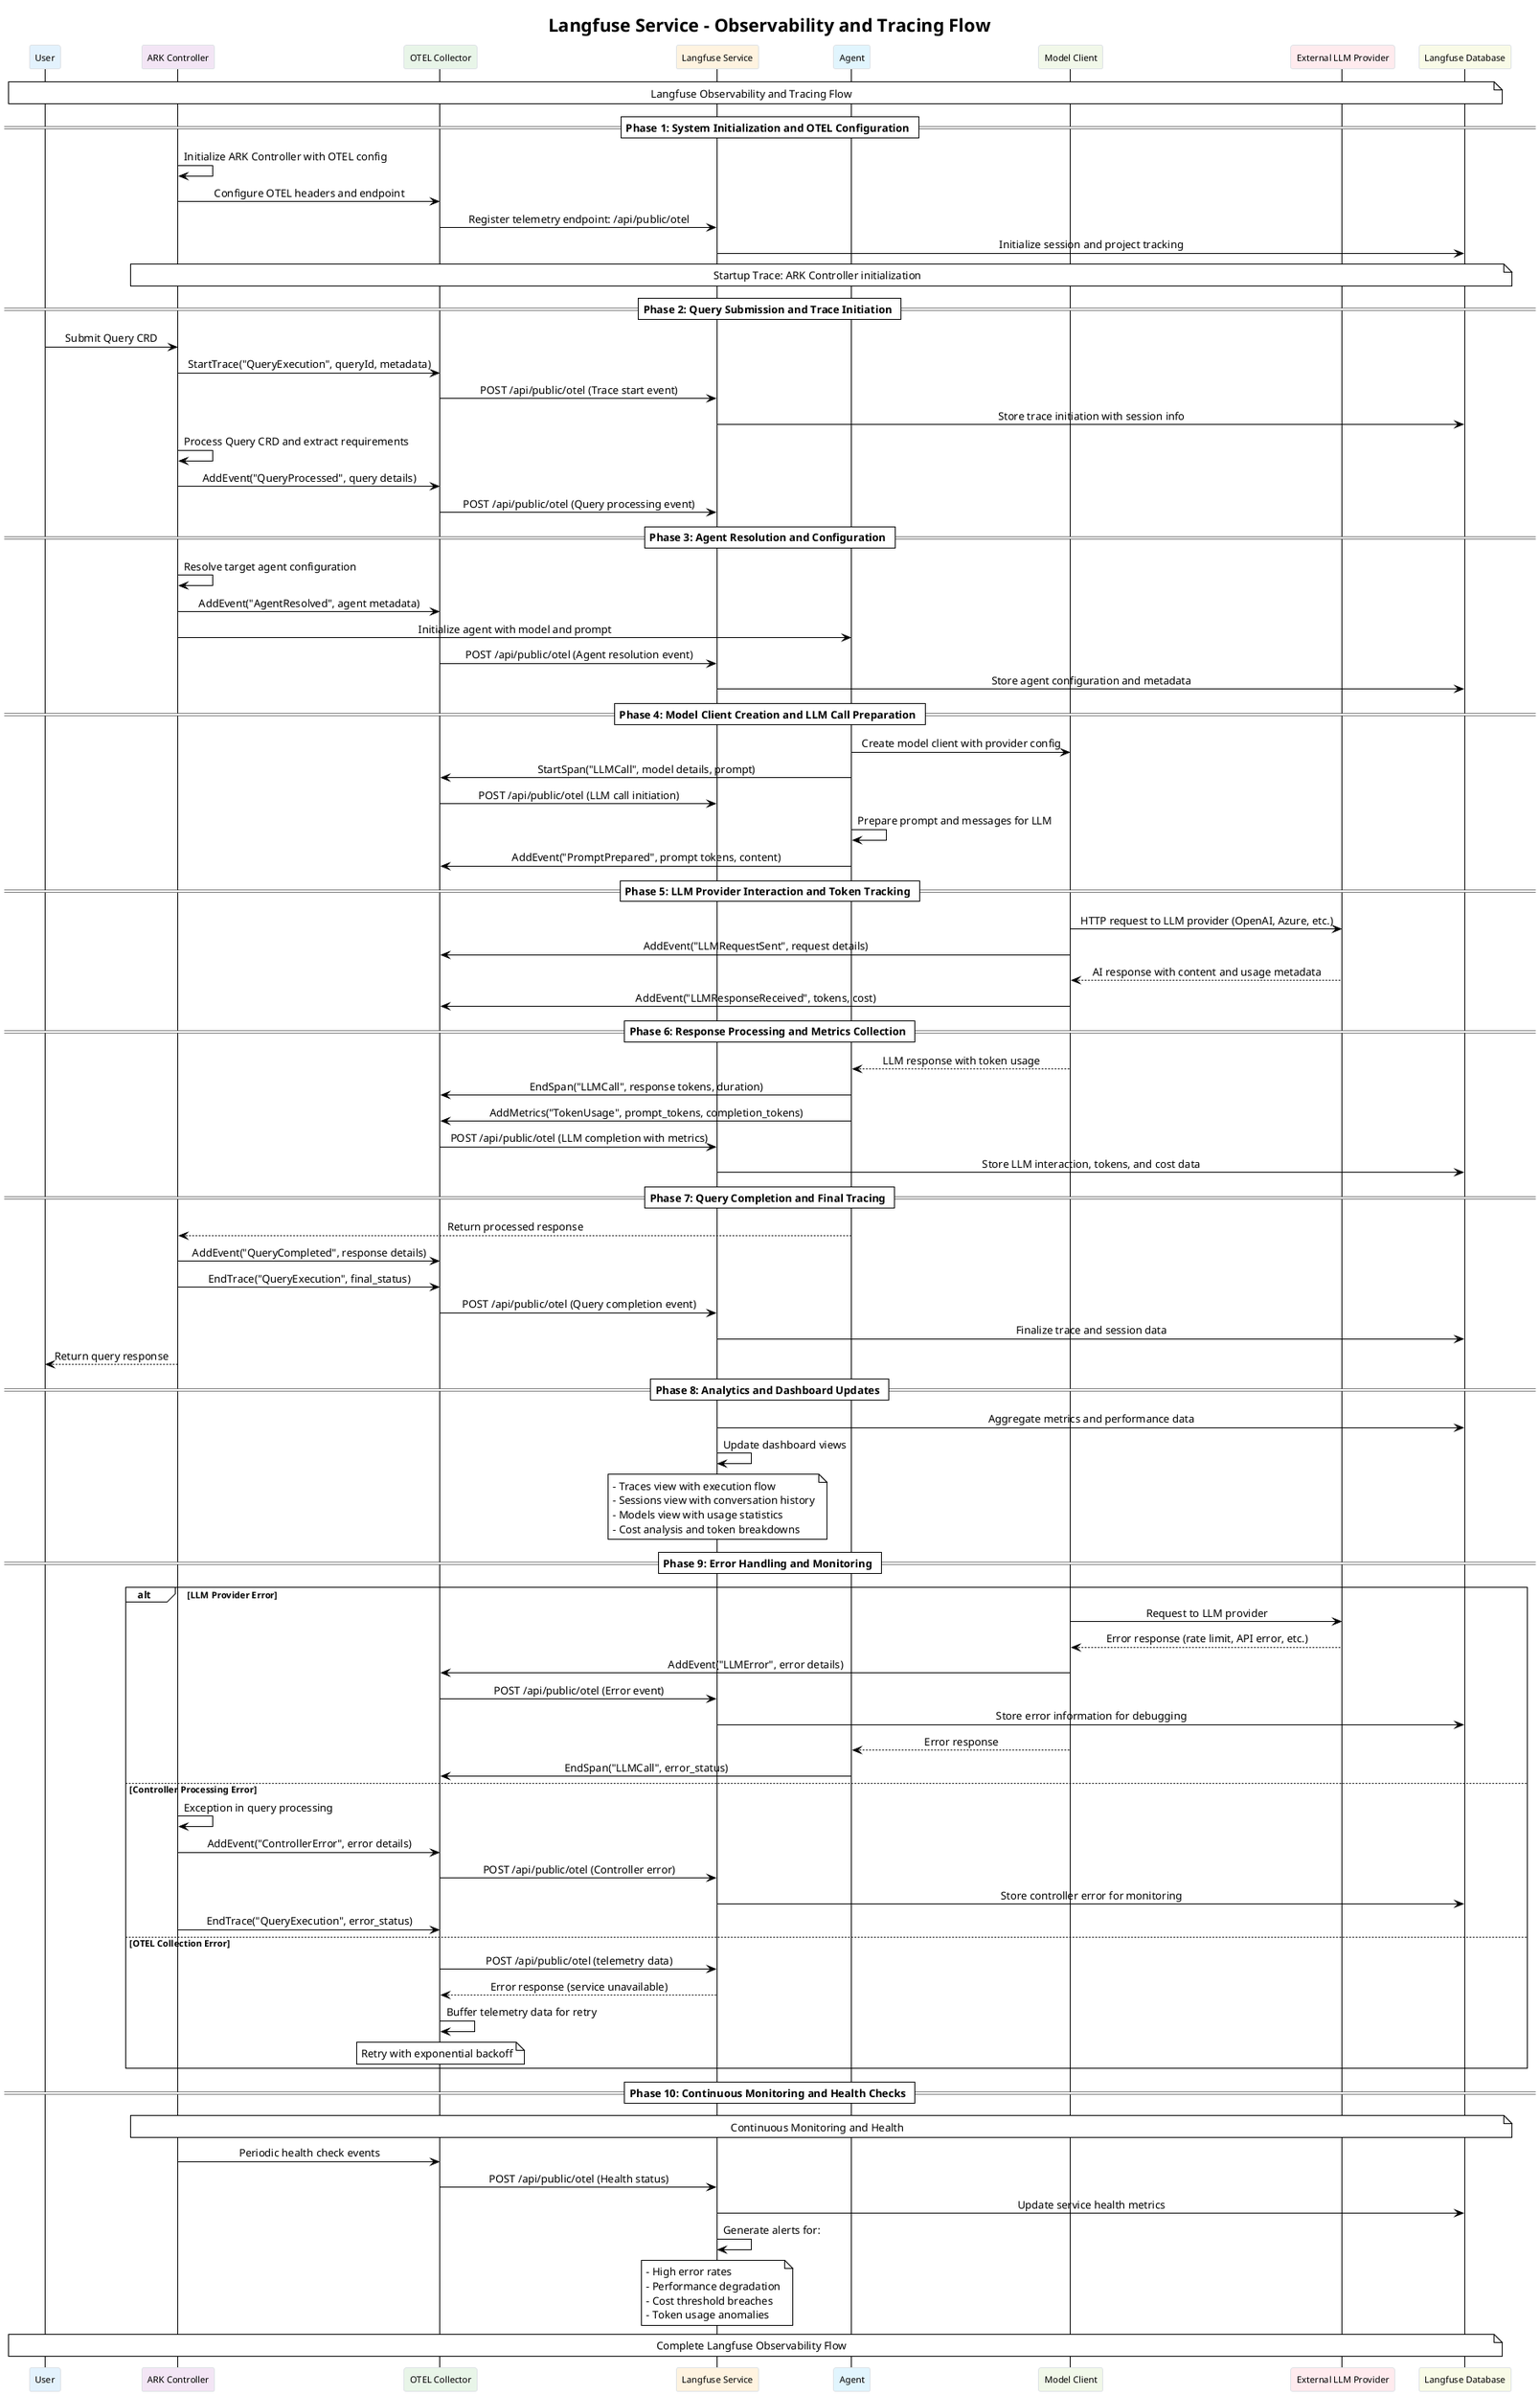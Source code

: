 @startuml langfuse-service
!theme plain
skinparam backgroundColor #FFFFFF
skinparam sequenceMessageAlign center
skinparam sequenceGroupHeaderFontSize 12
skinparam sequenceLifelineStrategy solid
skinparam participant {
    backgroundColor #F8F9FA
    borderColor #DEE2E6
    fontSize 11
}

title Langfuse Service - Observability and Tracing Flow

participant "User" as User #E3F2FD
participant "ARK Controller" as Controller #F3E5F5
participant "OTEL Collector" as OTEL #E8F5E8
participant "Langfuse Service" as Langfuse #FFF3E0
participant "Agent" as Agent #E1F5FE
participant "Model Client" as ModelClient #F1F8E9
participant "External LLM Provider" as LLM #FFEBEE
participant "Langfuse Database" as Database #F9FBE7

note over User, Database : Langfuse Observability and Tracing Flow

== Phase 1: System Initialization and OTEL Configuration ==
Controller -> Controller : Initialize ARK Controller with OTEL config
Controller -> OTEL : Configure OTEL headers and endpoint
OTEL -> Langfuse : Register telemetry endpoint: /api/public/otel
Langfuse -> Database : Initialize session and project tracking

note over Controller, Database : Startup Trace: ARK Controller initialization

== Phase 2: Query Submission and Trace Initiation ==
User -> Controller : Submit Query CRD
Controller -> OTEL : StartTrace("QueryExecution", queryId, metadata)
OTEL -> Langfuse : POST /api/public/otel (Trace start event)
Langfuse -> Database : Store trace initiation with session info

Controller -> Controller : Process Query CRD and extract requirements
Controller -> OTEL : AddEvent("QueryProcessed", query details)
OTEL -> Langfuse : POST /api/public/otel (Query processing event)

== Phase 3: Agent Resolution and Configuration ==
Controller -> Controller : Resolve target agent configuration
Controller -> OTEL : AddEvent("AgentResolved", agent metadata)
Controller -> Agent : Initialize agent with model and prompt

OTEL -> Langfuse : POST /api/public/otel (Agent resolution event)
Langfuse -> Database : Store agent configuration and metadata

== Phase 4: Model Client Creation and LLM Call Preparation ==
Agent -> ModelClient : Create model client with provider config
Agent -> OTEL : StartSpan("LLMCall", model details, prompt)
OTEL -> Langfuse : POST /api/public/otel (LLM call initiation)

Agent -> Agent : Prepare prompt and messages for LLM
Agent -> OTEL : AddEvent("PromptPrepared", prompt tokens, content)

== Phase 5: LLM Provider Interaction and Token Tracking ==
ModelClient -> LLM : HTTP request to LLM provider (OpenAI, Azure, etc.)
ModelClient -> OTEL : AddEvent("LLMRequestSent", request details)

LLM --> ModelClient : AI response with content and usage metadata
ModelClient -> OTEL : AddEvent("LLMResponseReceived", tokens, cost)

== Phase 6: Response Processing and Metrics Collection ==
ModelClient --> Agent : LLM response with token usage
Agent -> OTEL : EndSpan("LLMCall", response tokens, duration)
Agent -> OTEL : AddMetrics("TokenUsage", prompt_tokens, completion_tokens)

OTEL -> Langfuse : POST /api/public/otel (LLM completion with metrics)
Langfuse -> Database : Store LLM interaction, tokens, and cost data

== Phase 7: Query Completion and Final Tracing ==
Agent --> Controller : Return processed response
Controller -> OTEL : AddEvent("QueryCompleted", response details)
Controller -> OTEL : EndTrace("QueryExecution", final_status)

OTEL -> Langfuse : POST /api/public/otel (Query completion event)
Langfuse -> Database : Finalize trace and session data

Controller --> User : Return query response

== Phase 8: Analytics and Dashboard Updates ==
Langfuse -> Database : Aggregate metrics and performance data
Langfuse -> Langfuse : Update dashboard views
note over Langfuse : - Traces view with execution flow\n- Sessions view with conversation history\n- Models view with usage statistics\n- Cost analysis and token breakdowns

== Phase 9: Error Handling and Monitoring ==
alt LLM Provider Error
    ModelClient -> LLM : Request to LLM provider
    LLM --> ModelClient : Error response (rate limit, API error, etc.)
    ModelClient -> OTEL : AddEvent("LLMError", error details)
    OTEL -> Langfuse : POST /api/public/otel (Error event)
    Langfuse -> Database : Store error information for debugging
    ModelClient --> Agent : Error response
    Agent -> OTEL : EndSpan("LLMCall", error_status)
else Controller Processing Error
    Controller -> Controller : Exception in query processing
    Controller -> OTEL : AddEvent("ControllerError", error details)
    OTEL -> Langfuse : POST /api/public/otel (Controller error)
    Langfuse -> Database : Store controller error for monitoring
    Controller -> OTEL : EndTrace("QueryExecution", error_status)
else OTEL Collection Error
    OTEL -> Langfuse : POST /api/public/otel (telemetry data)
    Langfuse --> OTEL : Error response (service unavailable)
    OTEL -> OTEL : Buffer telemetry data for retry
    note over OTEL : Retry with exponential backoff
end

== Phase 10: Continuous Monitoring and Health Checks ==
note over Controller, Database : Continuous Monitoring and Health
Controller -> OTEL : Periodic health check events
OTEL -> Langfuse : POST /api/public/otel (Health status)
Langfuse -> Database : Update service health metrics

Langfuse -> Langfuse : Generate alerts for:
note over Langfuse : - High error rates\n- Performance degradation\n- Cost threshold breaches\n- Token usage anomalies

note over User, Database : Complete Langfuse Observability Flow

@enduml
